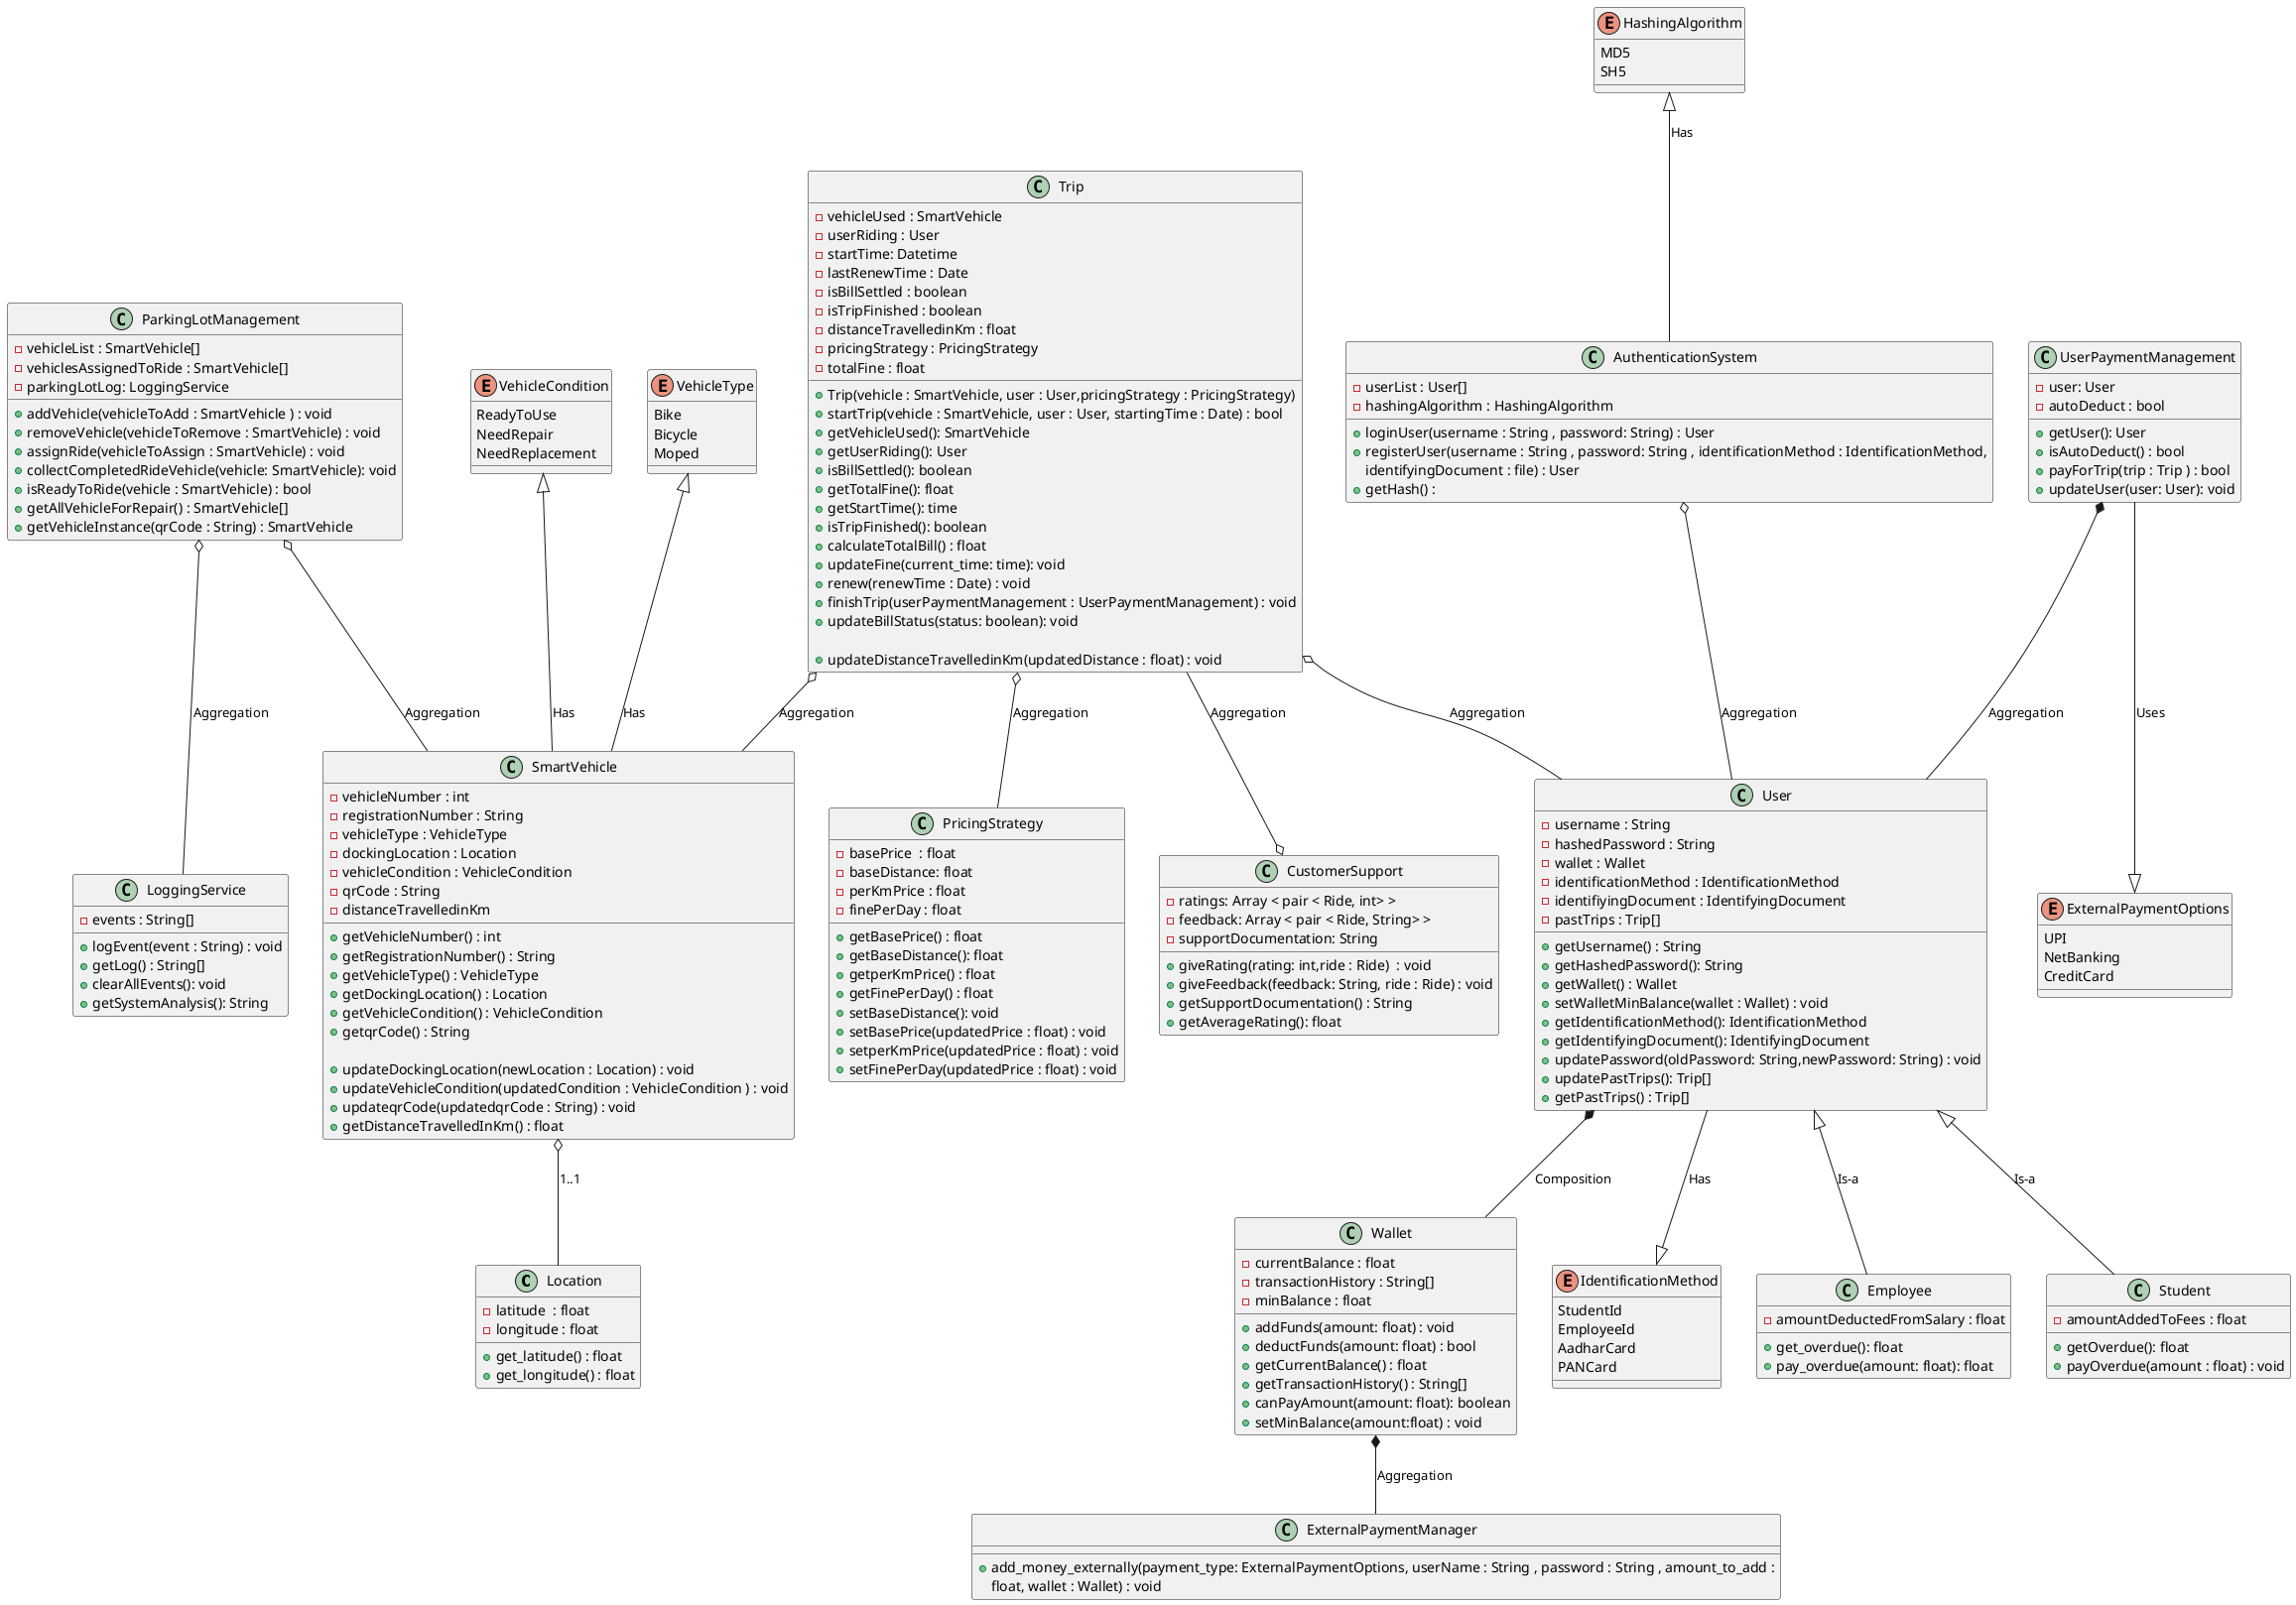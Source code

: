 @startuml Smart-Vehicle

class Location
{
   - latitude  : float
   - longitude : float
   + get_latitude() : float
   + get_longitude() : float
}


class SmartVehicle
{
   - vehicleNumber : int
   - registrationNumber : String
   - vehicleType : VehicleType
   - dockingLocation : Location
   ' - liveLocation : Location
   - vehicleCondition : VehicleCondition
   - qrCode : String
   - distanceTravelledinKm

   + getVehicleNumber() : int
   + getRegistrationNumber() : String
   + getVehicleType() : VehicleType
   + getDockingLocation() : Location
   ' + getLiveLocation(): Location
   + getVehicleCondition() : VehicleCondition
   + getqrCode() : String

   + updateDockingLocation(newLocation : Location) : void
   + updateVehicleCondition(updatedCondition : VehicleCondition ) : void
   + updateqrCode(updatedqrCode : String) : void           
   + getDistanceTravelledInKm() : float
}

class LoggingService
{
   - events : String[]
   + logEvent(event : String) : void
   + getLog() : String[]
   + clearAllEvents(): void
   + getSystemAnalysis(): String
}

class ParkingLotManagement
{
   - vehicleList : SmartVehicle[]
   - vehiclesAssignedToRide : SmartVehicle[]
   ' - vehicleToRepair : SmartVehicle[]
   - parkingLotLog: LoggingService              


   + addVehicle(vehicleToAdd : SmartVehicle ) : void
   + removeVehicle(vehicleToRemove : SmartVehicle) : void
   + assignRide(vehicleToAssign : SmartVehicle) : void
   + collectCompletedRideVehicle(vehicle: SmartVehicle): void
   ' + dockCompletedRideVehicle(vehicle : SmartVehicle) : void
   + isReadyToRide(vehicle : SmartVehicle) : bool
   + getAllVehicleForRepair() : SmartVehicle[]
   + getVehicleInstance(qrCode : String) : SmartVehicle
}

class Wallet
{
   - currentBalance : float
   - transactionHistory : String[]
   - minBalance : float
   + addFunds(amount: float) : void
   + deductFunds(amount: float) : bool
   + getCurrentBalance() : float
   + getTransactionHistory() : String[]
   + canPayAmount(amount: float): boolean
   ' + getMinBalance() : float
   + setMinBalance(amount:float) : void
}

enum IdentificationMethod
{
    StudentId
    EmployeeId
    AadharCard
    PANCard
}

enum VehicleCondition
{
    ReadyToUse 
    NeedRepair
    NeedReplacement
}

enum VehicleType
{
    Bike
    Bicycle
    Moped
}


enum ExternalPaymentOptions
{
    UPI
    NetBanking
    CreditCard
}

enum HashingAlgorithm
{
    MD5
    SH5
}
class AuthenticationSystem
{ 
    - userList : User[]
    - hashingAlgorithm : HashingAlgorithm
    
    + loginUser(username : String , password: String) : User
    + registerUser(username : String , password: String , identificationMethod : IdentificationMethod,
      identifyingDocument : file) : User
    + getHash() : 
   '  + getHashingAlgorithm() : HashingAlgorithm
   '  + setHashingAlgorithm(newAlgorithm: HashingAlgorithm) : void
}

class User
{
   - username : String
   - hashedPassword : String
   - wallet : Wallet
   - identificationMethod : IdentificationMethod
   - identifiyingDocument : IdentifyingDocument
   - pastTrips : Trip[]
   ' - college_id_number : int

   + getUsername() : String 
   + getHashedPassword(): String
   + getWallet() : Wallet
   + setWalletMinBalance(wallet : Wallet) : void
   + getIdentificationMethod(): IdentificationMethod
   + getIdentifyingDocument(): IdentifyingDocument
   ' + setIdentificationMethod(idMethodToSet :IdentificationMethods) : void
   ' + uploadIdentifyingDocument(docToUpload : File) : void
   + updatePassword(oldPassword: String,newPassword: String) : void
   + updatePastTrips(): Trip[]
   + getPastTrips() : Trip[]
   ' + get_id_number(): int
   ' + set_id_number(): int
}

class Employee
{
   - amountDeductedFromSalary : float
   ' + deductFromSalary(amount : float) : void
   + get_overdue(): float
   + pay_overdue(amount: float): float
}

class Student
{
   - amountAddedToFees : float
   + getOverdue(): float
   + payOverdue(amount : float) : void
}

class UserPaymentManagement
{
   - user: User
   - autoDeduct : bool
   + getUser(): User
   + isAutoDeduct() : bool
   + payForTrip(trip : Trip ) : bool
   + updateUser(user: User): void
   ' + addMoneyExternally(type : ExternalPaymentOptions, amountToAdd : float) : void
}

' class StudentPaymentManagement
' {
'    - student : Student
'    - autoDeduct : bool
'    - amountAddedToFees : float
'    + getStudent() : Student
'    + addToFees(amount : float) : void
' }

' class EmployeePaymentManagement
' {
'    - employee : Employee
'    - autoDeduct : bool
'    - amountDeductedFromSalary : float
'    + getEmployee() : Employee
'    + deductFromSalary(amount : float) : void
' }

class Trip
{
   - vehicleUsed : SmartVehicle
   - userRiding : User
   - startTime: Datetime
   - lastRenewTime : Date
   - isBillSettled : boolean
   - isTripFinished : boolean
   - distanceTravelledinKm : float
   - pricingStrategy : PricingStrategy 
   - totalFine : float
    
   + Trip(vehicle : SmartVehicle, user : User,pricingStrategy : PricingStrategy)
   + startTrip(vehicle : SmartVehicle, user : User, startingTime : Date) : bool 
   + getVehicleUsed(): SmartVehicle
   + getUserRiding(): User
   + isBillSettled(): boolean
   + getTotalFine(): float
   + getStartTime(): time
   + isTripFinished(): boolean
   + calculateTotalBill() : float
   + updateFine(current_time: time): void
   + renew(renewTime : Date) : void
   + finishTrip(userPaymentManagement : UserPaymentManagement) : void
   + updateBillStatus(status: boolean): void

   + updateDistanceTravelledinKm(updatedDistance : float) : void
}

class PricingStrategy
{
   - basePrice  : float
   - baseDistance: float
   - perKmPrice : float
   - finePerDay : float
   
   + getBasePrice() : float
   + getBaseDistance(): float
   + getperKmPrice() : float
   + getFinePerDay() : float
   + setBaseDistance(): void
   + setBasePrice(updatedPrice : float) : void
   + setperKmPrice(updatedPrice : float) : void
   + setFinePerDay(updatedPrice : float) : void
}

class CustomerSupport
{
  - ratings: Array < pair < Ride, int> >              
  - feedback: Array < pair < Ride, String> >
  - supportDocumentation: String  
  + giveRating(rating: int,ride : Ride)  : void 
  + giveFeedback(feedback: String, ride : Ride) : void
  + getSupportDocumentation() : String
  + getAverageRating(): float
}

class ExternalPaymentManager
{
   ' - username : String
   ' - password : String
   ' - mobileNumber : int
   + add_money_externally(payment_type: ExternalPaymentOptions, userName : String , password : String , amount_to_add : 
             float, wallet : Wallet) : void 

}


 
SmartVehicle o-- Location : 1..1
User <|-- Employee : Is-a
User <|-- Student : Is-a
' UserPaymentManagement <|.. EmployeePaymentManagement : Implements
' UserPaymentManagement <|.. StudentPaymentManagement : Implements
ParkingLotManagement o--  SmartVehicle : Aggregation 
ParkingLotManagement o--  LoggingService : Aggregation
 
User *-- Wallet : Composition
Trip o-- PricingStrategy : Aggregation
UserPaymentManagement *-- User :  Aggregation
' UserPaymentManagement *-- User : Composition
VehicleCondition <|-- SmartVehicle : Has
VehicleType <|-- SmartVehicle : Has
User --|> IdentificationMethod : Has
Trip o-- SmartVehicle  : Aggregation
Trip o-- User : Aggregation
Trip --o CustomerSupport : Aggregation
UserPaymentManagement --|> ExternalPaymentOptions : Uses
AuthenticationSystem o-- User: Aggregation
HashingAlgorithm <|-- AuthenticationSystem : Has
Wallet *-- ExternalPaymentManager: Aggregation

' User -- SmartVehicle : Association ( Rides )
@enduml